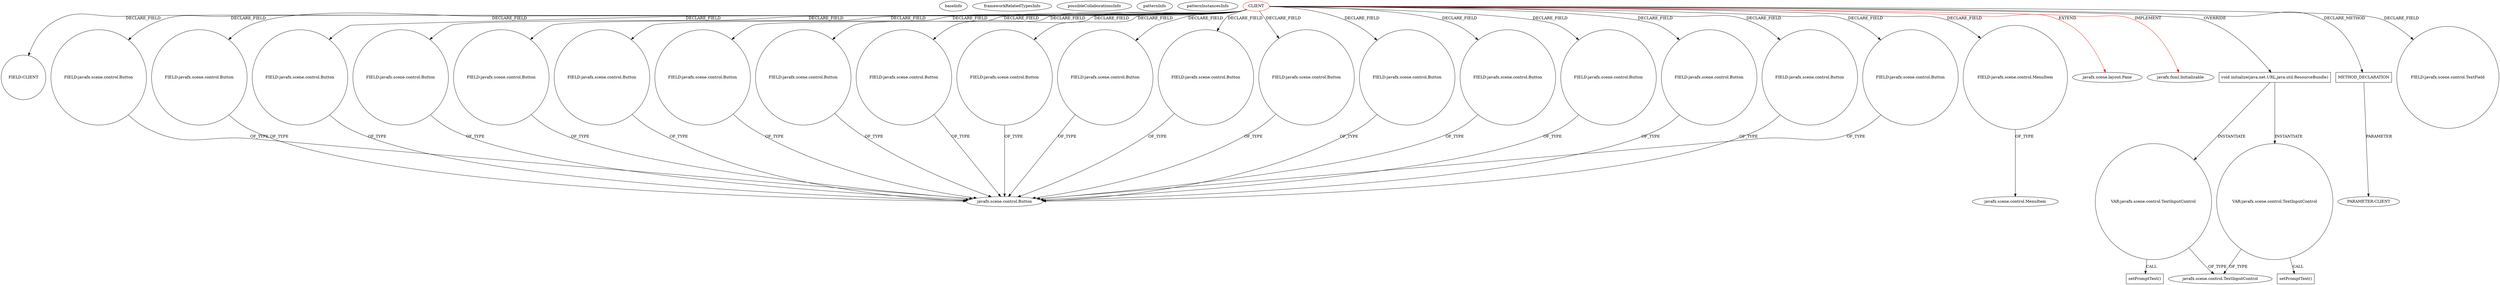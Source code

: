 digraph {
baseInfo[graphId=289,category="pattern",isAnonymous=false,possibleRelation=false]
frameworkRelatedTypesInfo[0="javafx.fxml.Initializable",1="javafx.scene.layout.Pane"]
possibleCollaborationsInfo[]
patternInfo[frequency=2.0,patternRootClient=0]
patternInstancesInfo[0="weltensturm-milca~/weltensturm-milca/milca-master/src/milca/GUI.java~GUI~4747",1="weltensturm-milca~/weltensturm-milca/milca-master/src/milca/GUIController.java~GUIController~4745"]
3[label="FIELD:CLIENT",vertexType="FIELD_DECLARATION",isFrameworkType=false,shape=circle]
0[label="CLIENT",vertexType="ROOT_CLIENT_CLASS_DECLARATION",isFrameworkType=false,color=red]
48[label="FIELD:javafx.scene.control.Button",vertexType="FIELD_DECLARATION",isFrameworkType=false,shape=circle]
22[label="FIELD:javafx.scene.control.Button",vertexType="FIELD_DECLARATION",isFrameworkType=false,shape=circle]
28[label="FIELD:javafx.scene.control.Button",vertexType="FIELD_DECLARATION",isFrameworkType=false,shape=circle]
44[label="FIELD:javafx.scene.control.Button",vertexType="FIELD_DECLARATION",isFrameworkType=false,shape=circle]
18[label="FIELD:javafx.scene.control.Button",vertexType="FIELD_DECLARATION",isFrameworkType=false,shape=circle]
30[label="FIELD:javafx.scene.control.Button",vertexType="FIELD_DECLARATION",isFrameworkType=false,shape=circle]
38[label="FIELD:javafx.scene.control.Button",vertexType="FIELD_DECLARATION",isFrameworkType=false,shape=circle]
24[label="FIELD:javafx.scene.control.Button",vertexType="FIELD_DECLARATION",isFrameworkType=false,shape=circle]
40[label="FIELD:javafx.scene.control.Button",vertexType="FIELD_DECLARATION",isFrameworkType=false,shape=circle]
46[label="FIELD:javafx.scene.control.Button",vertexType="FIELD_DECLARATION",isFrameworkType=false,shape=circle]
36[label="FIELD:javafx.scene.control.Button",vertexType="FIELD_DECLARATION",isFrameworkType=false,shape=circle]
20[label="FIELD:javafx.scene.control.Button",vertexType="FIELD_DECLARATION",isFrameworkType=false,shape=circle]
10[label="FIELD:javafx.scene.control.Button",vertexType="FIELD_DECLARATION",isFrameworkType=false,shape=circle]
14[label="FIELD:javafx.scene.control.Button",vertexType="FIELD_DECLARATION",isFrameworkType=false,shape=circle]
26[label="FIELD:javafx.scene.control.Button",vertexType="FIELD_DECLARATION",isFrameworkType=false,shape=circle]
6[label="FIELD:javafx.scene.control.Button",vertexType="FIELD_DECLARATION",isFrameworkType=false,shape=circle]
32[label="FIELD:javafx.scene.control.Button",vertexType="FIELD_DECLARATION",isFrameworkType=false,shape=circle]
52[label="FIELD:javafx.scene.control.Button",vertexType="FIELD_DECLARATION",isFrameworkType=false,shape=circle]
42[label="FIELD:javafx.scene.control.Button",vertexType="FIELD_DECLARATION",isFrameworkType=false,shape=circle]
64[label="FIELD:javafx.scene.control.MenuItem",vertexType="FIELD_DECLARATION",isFrameworkType=false,shape=circle]
1[label="javafx.scene.layout.Pane",vertexType="FRAMEWORK_CLASS_TYPE",isFrameworkType=false]
2[label="javafx.fxml.Initializable",vertexType="FRAMEWORK_INTERFACE_TYPE",isFrameworkType=false]
61[label="javafx.scene.control.MenuItem",vertexType="FRAMEWORK_CLASS_TYPE",isFrameworkType=false]
72[label="void initialize(java.net.URL,java.util.ResourceBundle)",vertexType="OVERRIDING_METHOD_DECLARATION",isFrameworkType=false,shape=box]
79[label="VAR:javafx.scene.control.TextInputControl",vertexType="VARIABLE_EXPRESION",isFrameworkType=false,shape=circle]
73[label="VAR:javafx.scene.control.TextInputControl",vertexType="VARIABLE_EXPRESION",isFrameworkType=false,shape=circle]
82[label="METHOD_DECLARATION",vertexType="CLIENT_METHOD_DECLARATION",isFrameworkType=false,shape=box]
83[label="PARAMETER:CLIENT",vertexType="PARAMETER_DECLARATION",isFrameworkType=false]
7[label="javafx.scene.control.Button",vertexType="FRAMEWORK_CLASS_TYPE",isFrameworkType=false]
75[label="javafx.scene.control.TextInputControl",vertexType="FRAMEWORK_CLASS_TYPE",isFrameworkType=false]
74[label="setPromptText()",vertexType="INSIDE_CALL",isFrameworkType=false,shape=box]
80[label="setPromptText()",vertexType="INSIDE_CALL",isFrameworkType=false,shape=box]
54[label="FIELD:javafx.scene.control.TextField",vertexType="FIELD_DECLARATION",isFrameworkType=false,shape=circle]
0->64[label="DECLARE_FIELD"]
48->7[label="OF_TYPE"]
0->14[label="DECLARE_FIELD"]
0->54[label="DECLARE_FIELD"]
22->7[label="OF_TYPE"]
79->75[label="OF_TYPE"]
0->22[label="DECLARE_FIELD"]
0->82[label="DECLARE_METHOD"]
0->42[label="DECLARE_FIELD"]
0->32[label="DECLARE_FIELD"]
38->7[label="OF_TYPE"]
20->7[label="OF_TYPE"]
52->7[label="OF_TYPE"]
72->79[label="INSTANTIATE"]
0->38[label="DECLARE_FIELD"]
0->72[label="OVERRIDE"]
46->7[label="OF_TYPE"]
6->7[label="OF_TYPE"]
0->18[label="DECLARE_FIELD"]
0->3[label="DECLARE_FIELD"]
32->7[label="OF_TYPE"]
14->7[label="OF_TYPE"]
72->73[label="INSTANTIATE"]
0->6[label="DECLARE_FIELD"]
64->61[label="OF_TYPE"]
42->7[label="OF_TYPE"]
79->80[label="CALL"]
0->40[label="DECLARE_FIELD"]
30->7[label="OF_TYPE"]
36->7[label="OF_TYPE"]
0->46[label="DECLARE_FIELD"]
0->36[label="DECLARE_FIELD"]
0->44[label="DECLARE_FIELD"]
0->26[label="DECLARE_FIELD"]
0->10[label="DECLARE_FIELD"]
44->7[label="OF_TYPE"]
73->75[label="OF_TYPE"]
0->48[label="DECLARE_FIELD"]
0->28[label="DECLARE_FIELD"]
26->7[label="OF_TYPE"]
0->20[label="DECLARE_FIELD"]
0->30[label="DECLARE_FIELD"]
18->7[label="OF_TYPE"]
0->24[label="DECLARE_FIELD"]
0->52[label="DECLARE_FIELD"]
0->2[label="IMPLEMENT",color=red]
82->83[label="PARAMETER"]
0->1[label="EXTEND",color=red]
24->7[label="OF_TYPE"]
28->7[label="OF_TYPE"]
10->7[label="OF_TYPE"]
40->7[label="OF_TYPE"]
73->74[label="CALL"]
}
